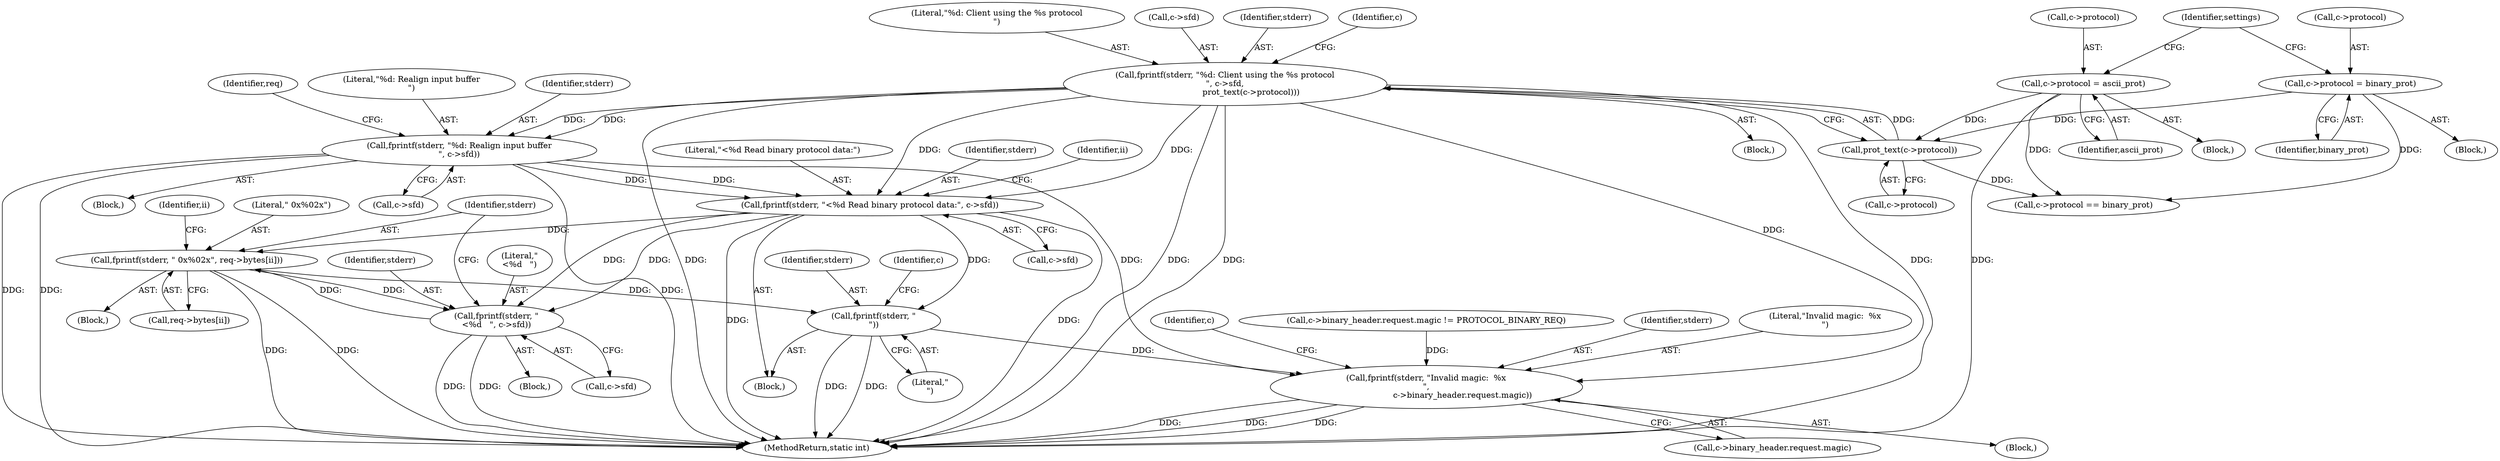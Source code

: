 digraph "0_memcached_d9cd01ede97f4145af9781d448c62a3318952719@API" {
"1000297" [label="(Call,fprintf(stderr, \" 0x%02x\", req->bytes[ii]))"];
"1000291" [label="(Call,fprintf(stderr, \"\n<%d   \", c->sfd))"];
"1000297" [label="(Call,fprintf(stderr, \" 0x%02x\", req->bytes[ii]))"];
"1000265" [label="(Call,fprintf(stderr, \"<%d Read binary protocol data:\", c->sfd))"];
"1000177" [label="(Call,fprintf(stderr, \"%d: Client using the %s protocol\n\", c->sfd,\n                    prot_text(c->protocol)))"];
"1000183" [label="(Call,prot_text(c->protocol))"];
"1000158" [label="(Call,c->protocol = binary_prot)"];
"1000165" [label="(Call,c->protocol = ascii_prot)"];
"1000243" [label="(Call,fprintf(stderr, \"%d: Realign input buffer\n\", c->sfd))"];
"1000305" [label="(Call,fprintf(stderr, \"\n\"))"];
"1000372" [label="(Call,fprintf(stderr, \"Invalid magic:  %x\n\",\n                            c->binary_header.request.magic))"];
"1000268" [label="(Call,c->sfd)"];
"1000307" [label="(Literal,\"\n\")"];
"1000265" [label="(Call,fprintf(stderr, \"<%d Read binary protocol data:\", c->sfd))"];
"1000184" [label="(Call,c->protocol)"];
"1000283" [label="(Block,)"];
"1000244" [label="(Identifier,stderr)"];
"1000267" [label="(Literal,\"<%d Read binary protocol data:\")"];
"1000291" [label="(Call,fprintf(stderr, \"\n<%d   \", c->sfd))"];
"1000243" [label="(Call,fprintf(stderr, \"%d: Realign input buffer\n\", c->sfd))"];
"1000179" [label="(Literal,\"%d: Client using the %s protocol\n\")"];
"1000299" [label="(Literal,\" 0x%02x\")"];
"1000157" [label="(Block,)"];
"1000242" [label="(Block,)"];
"1000298" [label="(Identifier,stderr)"];
"1000251" [label="(Identifier,req)"];
"1000297" [label="(Call,fprintf(stderr, \" 0x%02x\", req->bytes[ii]))"];
"1000371" [label="(Block,)"];
"1000180" [label="(Call,c->sfd)"];
"1000266" [label="(Identifier,stderr)"];
"1000166" [label="(Call,c->protocol)"];
"1000188" [label="(Call,c->protocol == binary_prot)"];
"1000375" [label="(Call,c->binary_header.request.magic)"];
"1000293" [label="(Literal,\"\n<%d   \")"];
"1000603" [label="(MethodReturn,static int)"];
"1000178" [label="(Identifier,stderr)"];
"1000300" [label="(Call,req->bytes[ii])"];
"1000173" [label="(Identifier,settings)"];
"1000190" [label="(Identifier,c)"];
"1000176" [label="(Block,)"];
"1000263" [label="(Block,)"];
"1000306" [label="(Identifier,stderr)"];
"1000383" [label="(Identifier,c)"];
"1000159" [label="(Call,c->protocol)"];
"1000282" [label="(Identifier,ii)"];
"1000294" [label="(Call,c->sfd)"];
"1000165" [label="(Call,c->protocol = ascii_prot)"];
"1000246" [label="(Call,c->sfd)"];
"1000183" [label="(Call,prot_text(c->protocol))"];
"1000158" [label="(Call,c->protocol = binary_prot)"];
"1000310" [label="(Identifier,c)"];
"1000273" [label="(Identifier,ii)"];
"1000372" [label="(Call,fprintf(stderr, \"Invalid magic:  %x\n\",\n                            c->binary_header.request.magic))"];
"1000177" [label="(Call,fprintf(stderr, \"%d: Client using the %s protocol\n\", c->sfd,\n                    prot_text(c->protocol)))"];
"1000245" [label="(Literal,\"%d: Realign input buffer\n\")"];
"1000357" [label="(Call,c->binary_header.request.magic != PROTOCOL_BINARY_REQ)"];
"1000169" [label="(Identifier,ascii_prot)"];
"1000164" [label="(Block,)"];
"1000162" [label="(Identifier,binary_prot)"];
"1000373" [label="(Identifier,stderr)"];
"1000374" [label="(Literal,\"Invalid magic:  %x\n\")"];
"1000305" [label="(Call,fprintf(stderr, \"\n\"))"];
"1000292" [label="(Identifier,stderr)"];
"1000290" [label="(Block,)"];
"1000297" -> "1000283"  [label="AST: "];
"1000297" -> "1000300"  [label="CFG: "];
"1000298" -> "1000297"  [label="AST: "];
"1000299" -> "1000297"  [label="AST: "];
"1000300" -> "1000297"  [label="AST: "];
"1000282" -> "1000297"  [label="CFG: "];
"1000297" -> "1000603"  [label="DDG: "];
"1000297" -> "1000603"  [label="DDG: "];
"1000297" -> "1000291"  [label="DDG: "];
"1000291" -> "1000297"  [label="DDG: "];
"1000265" -> "1000297"  [label="DDG: "];
"1000297" -> "1000305"  [label="DDG: "];
"1000291" -> "1000290"  [label="AST: "];
"1000291" -> "1000294"  [label="CFG: "];
"1000292" -> "1000291"  [label="AST: "];
"1000293" -> "1000291"  [label="AST: "];
"1000294" -> "1000291"  [label="AST: "];
"1000298" -> "1000291"  [label="CFG: "];
"1000291" -> "1000603"  [label="DDG: "];
"1000291" -> "1000603"  [label="DDG: "];
"1000265" -> "1000291"  [label="DDG: "];
"1000265" -> "1000291"  [label="DDG: "];
"1000265" -> "1000263"  [label="AST: "];
"1000265" -> "1000268"  [label="CFG: "];
"1000266" -> "1000265"  [label="AST: "];
"1000267" -> "1000265"  [label="AST: "];
"1000268" -> "1000265"  [label="AST: "];
"1000273" -> "1000265"  [label="CFG: "];
"1000265" -> "1000603"  [label="DDG: "];
"1000265" -> "1000603"  [label="DDG: "];
"1000177" -> "1000265"  [label="DDG: "];
"1000177" -> "1000265"  [label="DDG: "];
"1000243" -> "1000265"  [label="DDG: "];
"1000243" -> "1000265"  [label="DDG: "];
"1000265" -> "1000305"  [label="DDG: "];
"1000177" -> "1000176"  [label="AST: "];
"1000177" -> "1000183"  [label="CFG: "];
"1000178" -> "1000177"  [label="AST: "];
"1000179" -> "1000177"  [label="AST: "];
"1000180" -> "1000177"  [label="AST: "];
"1000183" -> "1000177"  [label="AST: "];
"1000190" -> "1000177"  [label="CFG: "];
"1000177" -> "1000603"  [label="DDG: "];
"1000177" -> "1000603"  [label="DDG: "];
"1000177" -> "1000603"  [label="DDG: "];
"1000177" -> "1000603"  [label="DDG: "];
"1000183" -> "1000177"  [label="DDG: "];
"1000177" -> "1000243"  [label="DDG: "];
"1000177" -> "1000243"  [label="DDG: "];
"1000177" -> "1000372"  [label="DDG: "];
"1000183" -> "1000184"  [label="CFG: "];
"1000184" -> "1000183"  [label="AST: "];
"1000158" -> "1000183"  [label="DDG: "];
"1000165" -> "1000183"  [label="DDG: "];
"1000183" -> "1000188"  [label="DDG: "];
"1000158" -> "1000157"  [label="AST: "];
"1000158" -> "1000162"  [label="CFG: "];
"1000159" -> "1000158"  [label="AST: "];
"1000162" -> "1000158"  [label="AST: "];
"1000173" -> "1000158"  [label="CFG: "];
"1000158" -> "1000188"  [label="DDG: "];
"1000165" -> "1000164"  [label="AST: "];
"1000165" -> "1000169"  [label="CFG: "];
"1000166" -> "1000165"  [label="AST: "];
"1000169" -> "1000165"  [label="AST: "];
"1000173" -> "1000165"  [label="CFG: "];
"1000165" -> "1000603"  [label="DDG: "];
"1000165" -> "1000188"  [label="DDG: "];
"1000243" -> "1000242"  [label="AST: "];
"1000243" -> "1000246"  [label="CFG: "];
"1000244" -> "1000243"  [label="AST: "];
"1000245" -> "1000243"  [label="AST: "];
"1000246" -> "1000243"  [label="AST: "];
"1000251" -> "1000243"  [label="CFG: "];
"1000243" -> "1000603"  [label="DDG: "];
"1000243" -> "1000603"  [label="DDG: "];
"1000243" -> "1000603"  [label="DDG: "];
"1000243" -> "1000372"  [label="DDG: "];
"1000305" -> "1000263"  [label="AST: "];
"1000305" -> "1000307"  [label="CFG: "];
"1000306" -> "1000305"  [label="AST: "];
"1000307" -> "1000305"  [label="AST: "];
"1000310" -> "1000305"  [label="CFG: "];
"1000305" -> "1000603"  [label="DDG: "];
"1000305" -> "1000603"  [label="DDG: "];
"1000305" -> "1000372"  [label="DDG: "];
"1000372" -> "1000371"  [label="AST: "];
"1000372" -> "1000375"  [label="CFG: "];
"1000373" -> "1000372"  [label="AST: "];
"1000374" -> "1000372"  [label="AST: "];
"1000375" -> "1000372"  [label="AST: "];
"1000383" -> "1000372"  [label="CFG: "];
"1000372" -> "1000603"  [label="DDG: "];
"1000372" -> "1000603"  [label="DDG: "];
"1000372" -> "1000603"  [label="DDG: "];
"1000357" -> "1000372"  [label="DDG: "];
}
